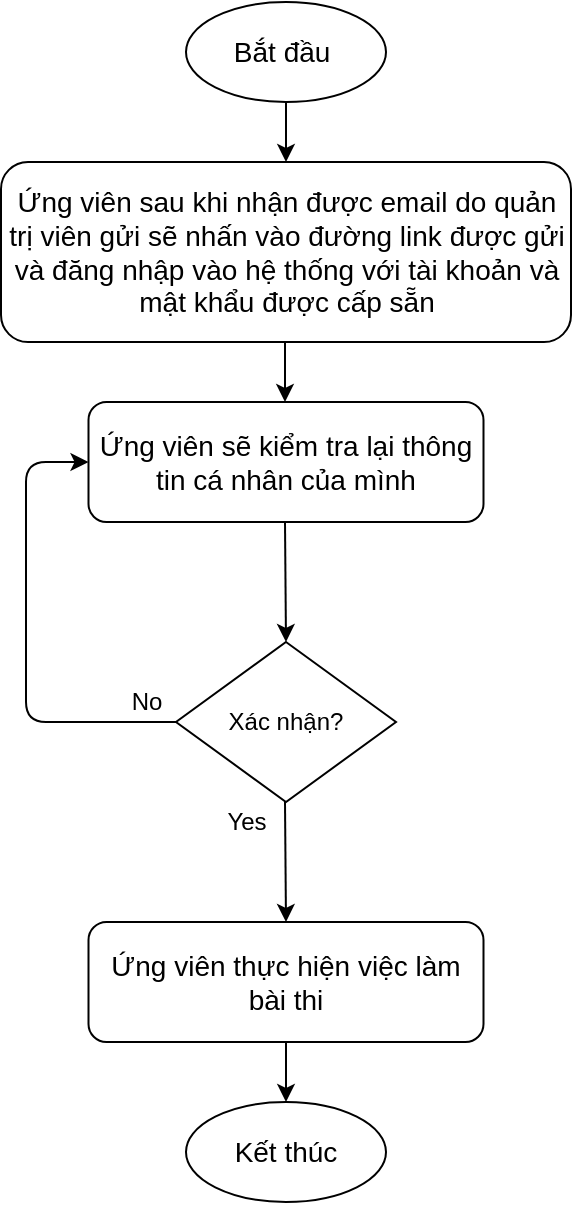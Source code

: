 <mxfile version="15.2.7" type="device"><diagram id="0nYkiCkfGPMGFBldeUel" name="Page-1"><mxGraphModel dx="1422" dy="754" grid="1" gridSize="10" guides="1" tooltips="1" connect="1" arrows="1" fold="1" page="1" pageScale="1" pageWidth="850" pageHeight="1100" math="0" shadow="0"><root><mxCell id="0"/><mxCell id="1" parent="0"/><mxCell id="4CjPzP5SL-CUa4ngz-P5-1" value="Bắt đầu&amp;nbsp;" style="ellipse;whiteSpace=wrap;html=1;fontSize=14;" vertex="1" parent="1"><mxGeometry x="350" y="40" width="100" height="50" as="geometry"/></mxCell><mxCell id="4CjPzP5SL-CUa4ngz-P5-2" value="" style="endArrow=classic;html=1;exitX=0.5;exitY=1;exitDx=0;exitDy=0;fontSize=14;" edge="1" parent="1"><mxGeometry width="50" height="50" relative="1" as="geometry"><mxPoint x="400" y="90" as="sourcePoint"/><mxPoint x="400" y="120" as="targetPoint"/></mxGeometry></mxCell><mxCell id="4CjPzP5SL-CUa4ngz-P5-3" value="Ứng viên sau khi nhận được email do quản trị viên gửi sẽ nhấn vào đường link được gửi và đăng nhập vào hệ thống với tài khoản và mật khẩu được cấp sẵn" style="rounded=1;whiteSpace=wrap;html=1;fontSize=14;" vertex="1" parent="1"><mxGeometry x="257.5" y="120" width="285" height="90" as="geometry"/></mxCell><mxCell id="4CjPzP5SL-CUa4ngz-P5-4" value="" style="endArrow=classic;html=1;exitX=0.5;exitY=1;exitDx=0;exitDy=0;fontSize=14;" edge="1" parent="1"><mxGeometry width="50" height="50" relative="1" as="geometry"><mxPoint x="399.5" y="210" as="sourcePoint"/><mxPoint x="399.5" y="240" as="targetPoint"/></mxGeometry></mxCell><mxCell id="4CjPzP5SL-CUa4ngz-P5-5" value="Ứng viên sẽ kiểm tra lại thông tin cá nhân của mình" style="rounded=1;whiteSpace=wrap;html=1;fontSize=14;" vertex="1" parent="1"><mxGeometry x="301.25" y="240" width="197.5" height="60" as="geometry"/></mxCell><mxCell id="4CjPzP5SL-CUa4ngz-P5-6" value="" style="endArrow=classic;html=1;exitX=0.5;exitY=1;exitDx=0;exitDy=0;fontSize=14;" edge="1" parent="1"><mxGeometry width="50" height="50" relative="1" as="geometry"><mxPoint x="399.5" y="300" as="sourcePoint"/><mxPoint x="400" y="360" as="targetPoint"/></mxGeometry></mxCell><mxCell id="4CjPzP5SL-CUa4ngz-P5-7" value="Xác nhận?" style="rhombus;whiteSpace=wrap;html=1;" vertex="1" parent="1"><mxGeometry x="345" y="360" width="110" height="80" as="geometry"/></mxCell><mxCell id="4CjPzP5SL-CUa4ngz-P5-8" value="" style="endArrow=classic;html=1;exitX=0;exitY=0.5;exitDx=0;exitDy=0;entryX=0;entryY=0.5;entryDx=0;entryDy=0;" edge="1" parent="1" source="4CjPzP5SL-CUa4ngz-P5-7" target="4CjPzP5SL-CUa4ngz-P5-5"><mxGeometry width="50" height="50" relative="1" as="geometry"><mxPoint x="400" y="390" as="sourcePoint"/><mxPoint x="270" y="270" as="targetPoint"/><Array as="points"><mxPoint x="270" y="400"/><mxPoint x="270" y="270"/></Array></mxGeometry></mxCell><mxCell id="4CjPzP5SL-CUa4ngz-P5-9" value="No" style="text;html=1;align=center;verticalAlign=middle;resizable=0;points=[];autosize=1;strokeColor=none;fillColor=none;" vertex="1" parent="1"><mxGeometry x="315" y="380" width="30" height="20" as="geometry"/></mxCell><mxCell id="4CjPzP5SL-CUa4ngz-P5-10" value="" style="endArrow=classic;html=1;exitX=0.5;exitY=1;exitDx=0;exitDy=0;fontSize=14;" edge="1" parent="1"><mxGeometry width="50" height="50" relative="1" as="geometry"><mxPoint x="399.5" y="440" as="sourcePoint"/><mxPoint x="400" y="500" as="targetPoint"/></mxGeometry></mxCell><mxCell id="4CjPzP5SL-CUa4ngz-P5-11" value="Yes" style="text;html=1;align=center;verticalAlign=middle;resizable=0;points=[];autosize=1;strokeColor=none;fillColor=none;" vertex="1" parent="1"><mxGeometry x="360" y="440" width="40" height="20" as="geometry"/></mxCell><mxCell id="4CjPzP5SL-CUa4ngz-P5-12" value="Ứng viên thực hiện việc làm bài thi" style="rounded=1;whiteSpace=wrap;html=1;fontSize=14;" vertex="1" parent="1"><mxGeometry x="301.25" y="500" width="197.5" height="60" as="geometry"/></mxCell><mxCell id="4CjPzP5SL-CUa4ngz-P5-13" value="" style="endArrow=classic;html=1;exitX=0.5;exitY=1;exitDx=0;exitDy=0;fontSize=14;" edge="1" parent="1"><mxGeometry width="50" height="50" relative="1" as="geometry"><mxPoint x="400" y="560" as="sourcePoint"/><mxPoint x="400" y="590" as="targetPoint"/></mxGeometry></mxCell><mxCell id="4CjPzP5SL-CUa4ngz-P5-14" value="Kết thúc" style="ellipse;whiteSpace=wrap;html=1;fontSize=14;" vertex="1" parent="1"><mxGeometry x="350" y="590" width="100" height="50" as="geometry"/></mxCell></root></mxGraphModel></diagram></mxfile>
